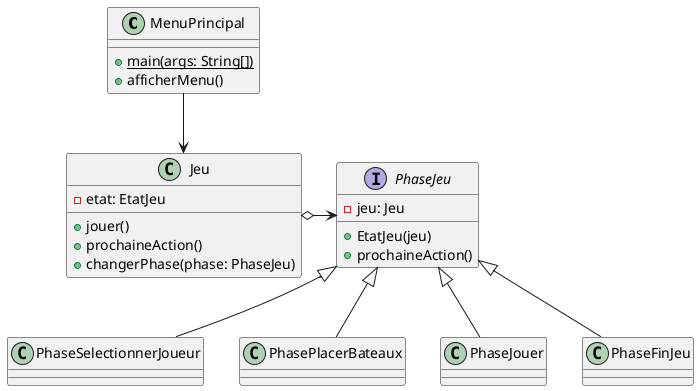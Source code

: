 @startuml
class MenuPrincipal{
    + {static} main(args: String[])
    + afficherMenu()
}

class Jeu {
    - etat: EtatJeu
    + jouer()
    + prochaineAction()
    + changerPhase(phase: PhaseJeu)
}

interface PhaseJeu {
    - jeu: Jeu
    + EtatJeu(jeu)
    + prochaineAction()
}

class PhaseSelectionnerJoueur {}

class PhasePlacerBateaux {}

class PhaseJouer {}

class PhaseFinJeu {}


PhaseJeu <-left-o Jeu

PhaseSelectionnerJoueur -up-|> PhaseJeu
PhasePlacerBateaux -up-|> PhaseJeu
PhaseJouer -up-|> PhaseJeu
PhaseFinJeu -up-|> PhaseJeu

MenuPrincipal --> Jeu

@enduml